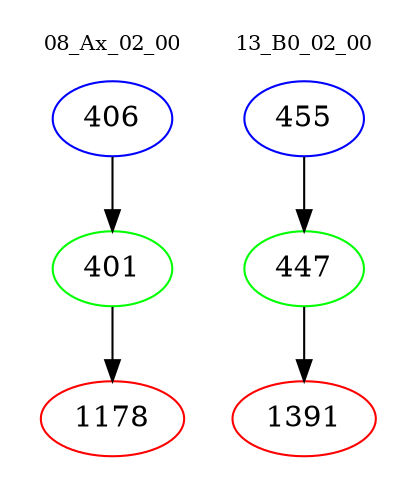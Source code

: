 digraph{
subgraph cluster_0 {
color = white
label = "08_Ax_02_00";
fontsize=10;
T0_406 [label="406", color="blue"]
T0_406 -> T0_401 [color="black"]
T0_401 [label="401", color="green"]
T0_401 -> T0_1178 [color="black"]
T0_1178 [label="1178", color="red"]
}
subgraph cluster_1 {
color = white
label = "13_B0_02_00";
fontsize=10;
T1_455 [label="455", color="blue"]
T1_455 -> T1_447 [color="black"]
T1_447 [label="447", color="green"]
T1_447 -> T1_1391 [color="black"]
T1_1391 [label="1391", color="red"]
}
}
